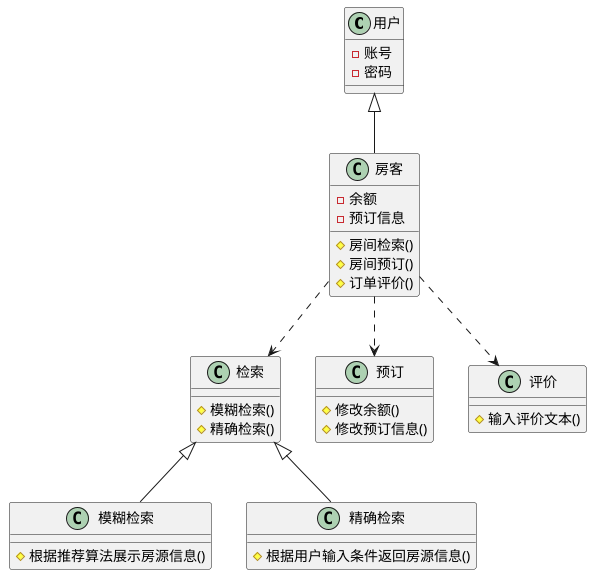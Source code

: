 @startuml 房客预定类图

skinparam shadowing false
skinparam defaultFontName "微软雅黑"


class  用户{
    - 账号
    - 密码
}

class 房客{
    - 余额
    - 预订信息
    
    # 房间检索()
    # 房间预订()
    # 订单评价()
}

class 检索{
    # 模糊检索()
    # 精确检索()
}

class 预订{
    # 修改余额()
    # 修改预订信息()
}

class 评价{
    # 输入评价文本()
}

class 模糊检索{
    # 根据推荐算法展示房源信息()
}

class 精确检索{
    # 根据用户输入条件返回房源信息()
}






房客 -up-|> 用户

房客 ..> 检索
房客 ..> 预订
房客 ..> 评价

模糊检索 -up-|> 检索
精确检索 -up-|> 检索






@enduml